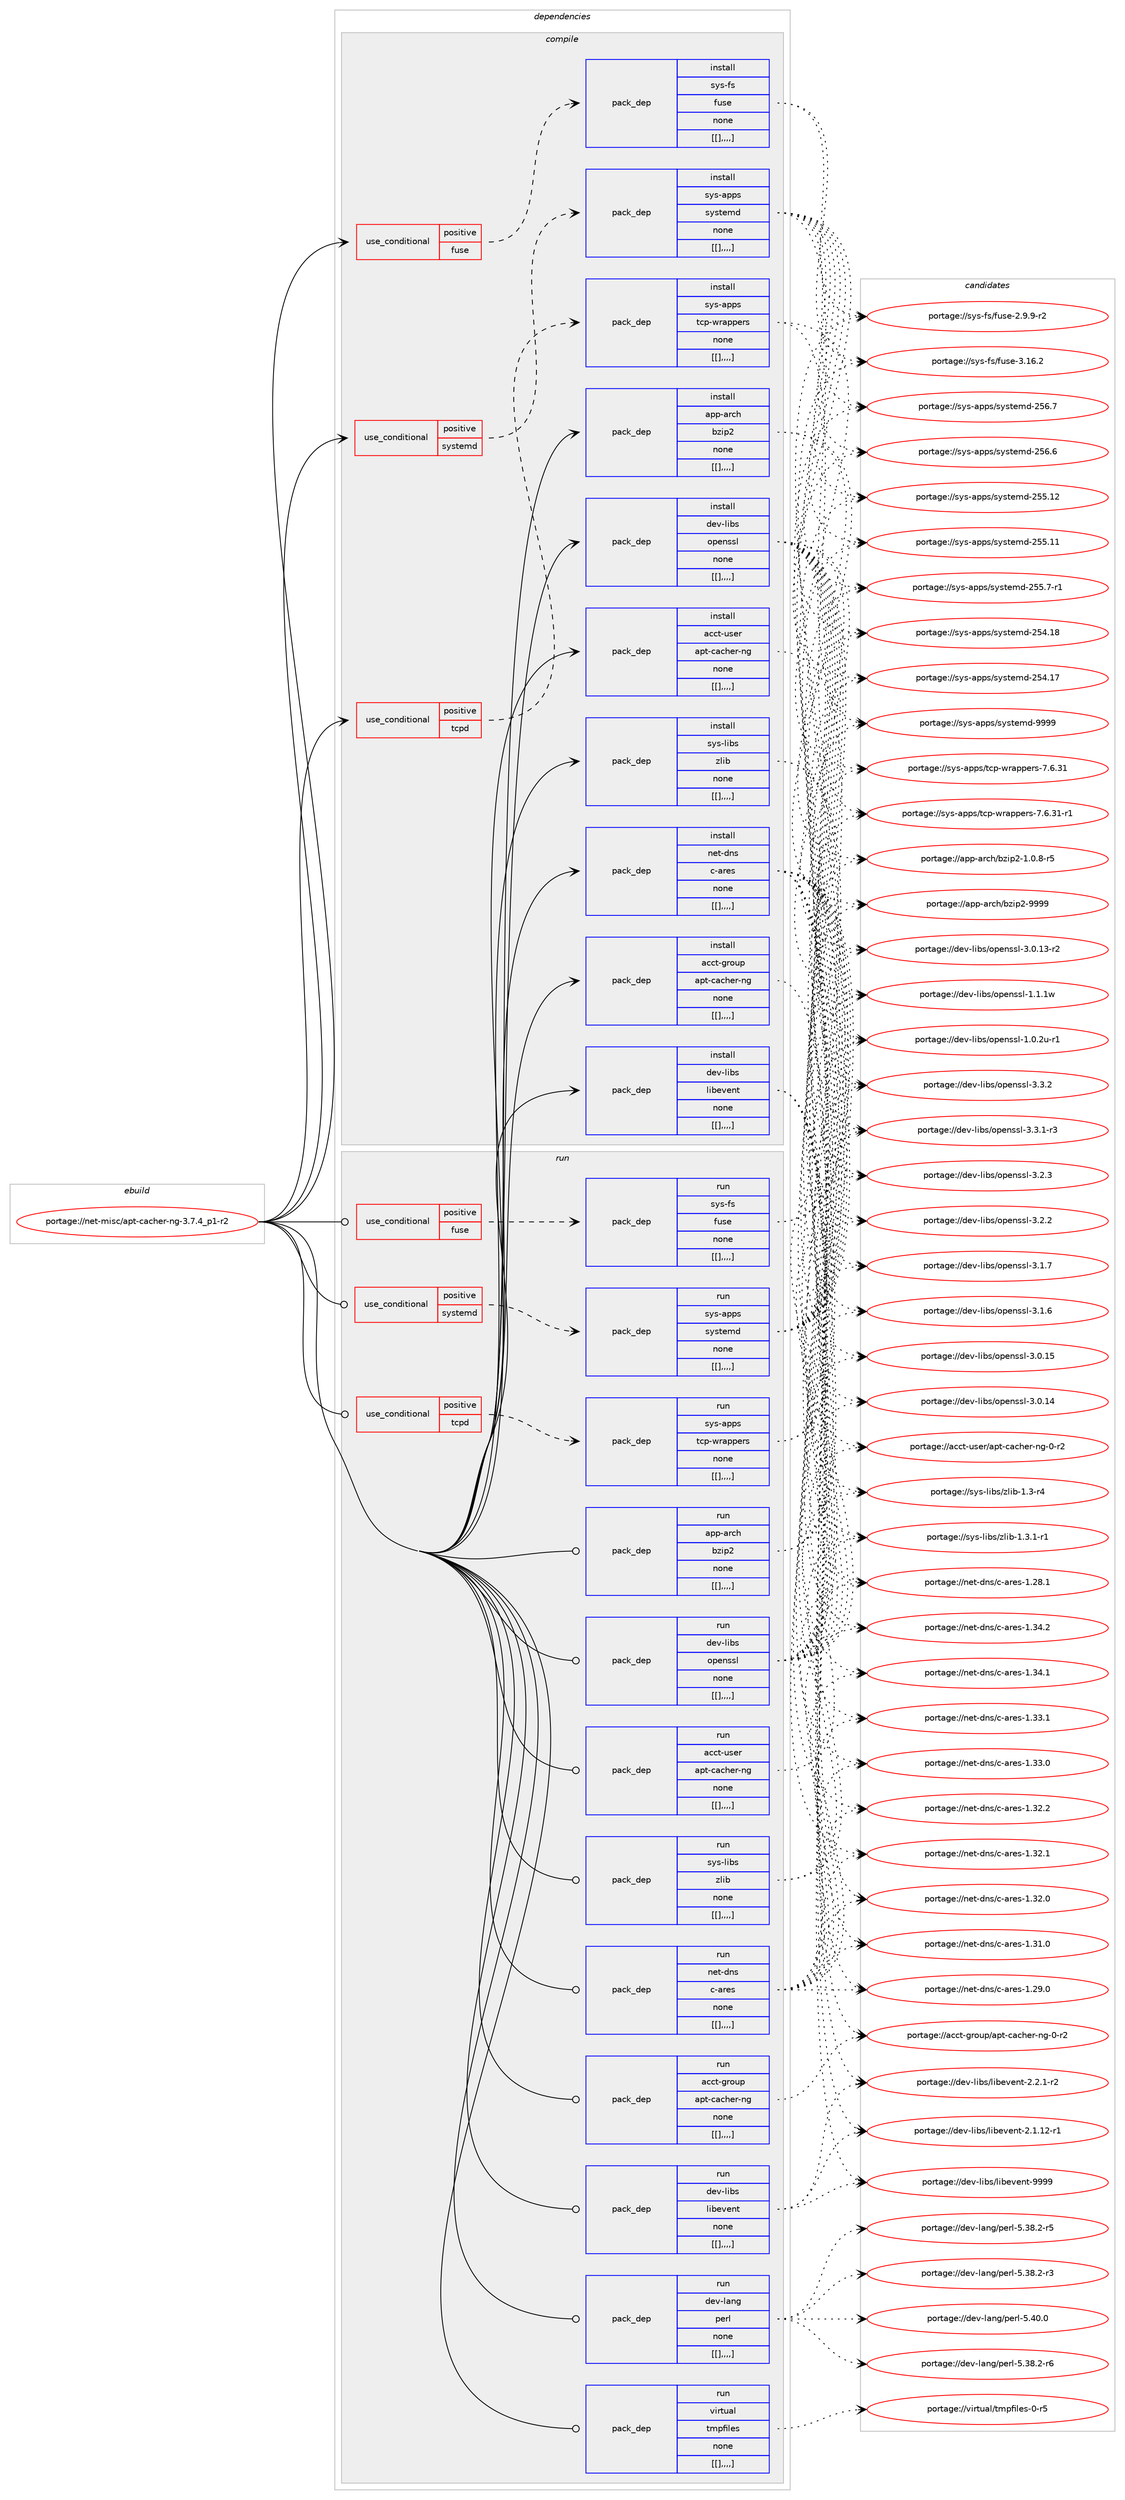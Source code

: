 digraph prolog {

# *************
# Graph options
# *************

newrank=true;
concentrate=true;
compound=true;
graph [rankdir=LR,fontname=Helvetica,fontsize=10,ranksep=1.5];#, ranksep=2.5, nodesep=0.2];
edge  [arrowhead=vee];
node  [fontname=Helvetica,fontsize=10];

# **********
# The ebuild
# **********

subgraph cluster_leftcol {
color=gray;
label=<<i>ebuild</i>>;
id [label="portage://net-misc/apt-cacher-ng-3.7.4_p1-r2", color=red, width=4, href="../net-misc/apt-cacher-ng-3.7.4_p1-r2.svg"];
}

# ****************
# The dependencies
# ****************

subgraph cluster_midcol {
color=gray;
label=<<i>dependencies</i>>;
subgraph cluster_compile {
fillcolor="#eeeeee";
style=filled;
label=<<i>compile</i>>;
subgraph cond101941 {
dependency388136 [label=<<TABLE BORDER="0" CELLBORDER="1" CELLSPACING="0" CELLPADDING="4"><TR><TD ROWSPAN="3" CELLPADDING="10">use_conditional</TD></TR><TR><TD>positive</TD></TR><TR><TD>fuse</TD></TR></TABLE>>, shape=none, color=red];
subgraph pack283263 {
dependency388178 [label=<<TABLE BORDER="0" CELLBORDER="1" CELLSPACING="0" CELLPADDING="4" WIDTH="220"><TR><TD ROWSPAN="6" CELLPADDING="30">pack_dep</TD></TR><TR><TD WIDTH="110">install</TD></TR><TR><TD>sys-fs</TD></TR><TR><TD>fuse</TD></TR><TR><TD>none</TD></TR><TR><TD>[[],,,,]</TD></TR></TABLE>>, shape=none, color=blue];
}
dependency388136:e -> dependency388178:w [weight=20,style="dashed",arrowhead="vee"];
}
id:e -> dependency388136:w [weight=20,style="solid",arrowhead="vee"];
subgraph cond101954 {
dependency388181 [label=<<TABLE BORDER="0" CELLBORDER="1" CELLSPACING="0" CELLPADDING="4"><TR><TD ROWSPAN="3" CELLPADDING="10">use_conditional</TD></TR><TR><TD>positive</TD></TR><TR><TD>systemd</TD></TR></TABLE>>, shape=none, color=red];
subgraph pack283295 {
dependency388205 [label=<<TABLE BORDER="0" CELLBORDER="1" CELLSPACING="0" CELLPADDING="4" WIDTH="220"><TR><TD ROWSPAN="6" CELLPADDING="30">pack_dep</TD></TR><TR><TD WIDTH="110">install</TD></TR><TR><TD>sys-apps</TD></TR><TR><TD>systemd</TD></TR><TR><TD>none</TD></TR><TR><TD>[[],,,,]</TD></TR></TABLE>>, shape=none, color=blue];
}
dependency388181:e -> dependency388205:w [weight=20,style="dashed",arrowhead="vee"];
}
id:e -> dependency388181:w [weight=20,style="solid",arrowhead="vee"];
subgraph cond101963 {
dependency388210 [label=<<TABLE BORDER="0" CELLBORDER="1" CELLSPACING="0" CELLPADDING="4"><TR><TD ROWSPAN="3" CELLPADDING="10">use_conditional</TD></TR><TR><TD>positive</TD></TR><TR><TD>tcpd</TD></TR></TABLE>>, shape=none, color=red];
subgraph pack283309 {
dependency388242 [label=<<TABLE BORDER="0" CELLBORDER="1" CELLSPACING="0" CELLPADDING="4" WIDTH="220"><TR><TD ROWSPAN="6" CELLPADDING="30">pack_dep</TD></TR><TR><TD WIDTH="110">install</TD></TR><TR><TD>sys-apps</TD></TR><TR><TD>tcp-wrappers</TD></TR><TR><TD>none</TD></TR><TR><TD>[[],,,,]</TD></TR></TABLE>>, shape=none, color=blue];
}
dependency388210:e -> dependency388242:w [weight=20,style="dashed",arrowhead="vee"];
}
id:e -> dependency388210:w [weight=20,style="solid",arrowhead="vee"];
subgraph pack283322 {
dependency388264 [label=<<TABLE BORDER="0" CELLBORDER="1" CELLSPACING="0" CELLPADDING="4" WIDTH="220"><TR><TD ROWSPAN="6" CELLPADDING="30">pack_dep</TD></TR><TR><TD WIDTH="110">install</TD></TR><TR><TD>acct-group</TD></TR><TR><TD>apt-cacher-ng</TD></TR><TR><TD>none</TD></TR><TR><TD>[[],,,,]</TD></TR></TABLE>>, shape=none, color=blue];
}
id:e -> dependency388264:w [weight=20,style="solid",arrowhead="vee"];
subgraph pack283374 {
dependency388391 [label=<<TABLE BORDER="0" CELLBORDER="1" CELLSPACING="0" CELLPADDING="4" WIDTH="220"><TR><TD ROWSPAN="6" CELLPADDING="30">pack_dep</TD></TR><TR><TD WIDTH="110">install</TD></TR><TR><TD>acct-user</TD></TR><TR><TD>apt-cacher-ng</TD></TR><TR><TD>none</TD></TR><TR><TD>[[],,,,]</TD></TR></TABLE>>, shape=none, color=blue];
}
id:e -> dependency388391:w [weight=20,style="solid",arrowhead="vee"];
subgraph pack283443 {
dependency388449 [label=<<TABLE BORDER="0" CELLBORDER="1" CELLSPACING="0" CELLPADDING="4" WIDTH="220"><TR><TD ROWSPAN="6" CELLPADDING="30">pack_dep</TD></TR><TR><TD WIDTH="110">install</TD></TR><TR><TD>app-arch</TD></TR><TR><TD>bzip2</TD></TR><TR><TD>none</TD></TR><TR><TD>[[],,,,]</TD></TR></TABLE>>, shape=none, color=blue];
}
id:e -> dependency388449:w [weight=20,style="solid",arrowhead="vee"];
subgraph pack283476 {
dependency388488 [label=<<TABLE BORDER="0" CELLBORDER="1" CELLSPACING="0" CELLPADDING="4" WIDTH="220"><TR><TD ROWSPAN="6" CELLPADDING="30">pack_dep</TD></TR><TR><TD WIDTH="110">install</TD></TR><TR><TD>dev-libs</TD></TR><TR><TD>libevent</TD></TR><TR><TD>none</TD></TR><TR><TD>[[],,,,]</TD></TR></TABLE>>, shape=none, color=blue];
}
id:e -> dependency388488:w [weight=20,style="solid",arrowhead="vee"];
subgraph pack283516 {
dependency388560 [label=<<TABLE BORDER="0" CELLBORDER="1" CELLSPACING="0" CELLPADDING="4" WIDTH="220"><TR><TD ROWSPAN="6" CELLPADDING="30">pack_dep</TD></TR><TR><TD WIDTH="110">install</TD></TR><TR><TD>dev-libs</TD></TR><TR><TD>openssl</TD></TR><TR><TD>none</TD></TR><TR><TD>[[],,,,]</TD></TR></TABLE>>, shape=none, color=blue];
}
id:e -> dependency388560:w [weight=20,style="solid",arrowhead="vee"];
subgraph pack283554 {
dependency388600 [label=<<TABLE BORDER="0" CELLBORDER="1" CELLSPACING="0" CELLPADDING="4" WIDTH="220"><TR><TD ROWSPAN="6" CELLPADDING="30">pack_dep</TD></TR><TR><TD WIDTH="110">install</TD></TR><TR><TD>net-dns</TD></TR><TR><TD>c-ares</TD></TR><TR><TD>none</TD></TR><TR><TD>[[],,,,]</TD></TR></TABLE>>, shape=none, color=blue];
}
id:e -> dependency388600:w [weight=20,style="solid",arrowhead="vee"];
subgraph pack283587 {
dependency388637 [label=<<TABLE BORDER="0" CELLBORDER="1" CELLSPACING="0" CELLPADDING="4" WIDTH="220"><TR><TD ROWSPAN="6" CELLPADDING="30">pack_dep</TD></TR><TR><TD WIDTH="110">install</TD></TR><TR><TD>sys-libs</TD></TR><TR><TD>zlib</TD></TR><TR><TD>none</TD></TR><TR><TD>[[],,,,]</TD></TR></TABLE>>, shape=none, color=blue];
}
id:e -> dependency388637:w [weight=20,style="solid",arrowhead="vee"];
}
subgraph cluster_compileandrun {
fillcolor="#eeeeee";
style=filled;
label=<<i>compile and run</i>>;
}
subgraph cluster_run {
fillcolor="#eeeeee";
style=filled;
label=<<i>run</i>>;
subgraph cond102095 {
dependency388644 [label=<<TABLE BORDER="0" CELLBORDER="1" CELLSPACING="0" CELLPADDING="4"><TR><TD ROWSPAN="3" CELLPADDING="10">use_conditional</TD></TR><TR><TD>positive</TD></TR><TR><TD>fuse</TD></TR></TABLE>>, shape=none, color=red];
subgraph pack283616 {
dependency388719 [label=<<TABLE BORDER="0" CELLBORDER="1" CELLSPACING="0" CELLPADDING="4" WIDTH="220"><TR><TD ROWSPAN="6" CELLPADDING="30">pack_dep</TD></TR><TR><TD WIDTH="110">run</TD></TR><TR><TD>sys-fs</TD></TR><TR><TD>fuse</TD></TR><TR><TD>none</TD></TR><TR><TD>[[],,,,]</TD></TR></TABLE>>, shape=none, color=blue];
}
dependency388644:e -> dependency388719:w [weight=20,style="dashed",arrowhead="vee"];
}
id:e -> dependency388644:w [weight=20,style="solid",arrowhead="odot"];
subgraph cond102121 {
dependency388763 [label=<<TABLE BORDER="0" CELLBORDER="1" CELLSPACING="0" CELLPADDING="4"><TR><TD ROWSPAN="3" CELLPADDING="10">use_conditional</TD></TR><TR><TD>positive</TD></TR><TR><TD>systemd</TD></TR></TABLE>>, shape=none, color=red];
subgraph pack283703 {
dependency388804 [label=<<TABLE BORDER="0" CELLBORDER="1" CELLSPACING="0" CELLPADDING="4" WIDTH="220"><TR><TD ROWSPAN="6" CELLPADDING="30">pack_dep</TD></TR><TR><TD WIDTH="110">run</TD></TR><TR><TD>sys-apps</TD></TR><TR><TD>systemd</TD></TR><TR><TD>none</TD></TR><TR><TD>[[],,,,]</TD></TR></TABLE>>, shape=none, color=blue];
}
dependency388763:e -> dependency388804:w [weight=20,style="dashed",arrowhead="vee"];
}
id:e -> dependency388763:w [weight=20,style="solid",arrowhead="odot"];
subgraph cond102157 {
dependency388827 [label=<<TABLE BORDER="0" CELLBORDER="1" CELLSPACING="0" CELLPADDING="4"><TR><TD ROWSPAN="3" CELLPADDING="10">use_conditional</TD></TR><TR><TD>positive</TD></TR><TR><TD>tcpd</TD></TR></TABLE>>, shape=none, color=red];
subgraph pack283721 {
dependency388846 [label=<<TABLE BORDER="0" CELLBORDER="1" CELLSPACING="0" CELLPADDING="4" WIDTH="220"><TR><TD ROWSPAN="6" CELLPADDING="30">pack_dep</TD></TR><TR><TD WIDTH="110">run</TD></TR><TR><TD>sys-apps</TD></TR><TR><TD>tcp-wrappers</TD></TR><TR><TD>none</TD></TR><TR><TD>[[],,,,]</TD></TR></TABLE>>, shape=none, color=blue];
}
dependency388827:e -> dependency388846:w [weight=20,style="dashed",arrowhead="vee"];
}
id:e -> dependency388827:w [weight=20,style="solid",arrowhead="odot"];
subgraph pack283751 {
dependency388877 [label=<<TABLE BORDER="0" CELLBORDER="1" CELLSPACING="0" CELLPADDING="4" WIDTH="220"><TR><TD ROWSPAN="6" CELLPADDING="30">pack_dep</TD></TR><TR><TD WIDTH="110">run</TD></TR><TR><TD>acct-group</TD></TR><TR><TD>apt-cacher-ng</TD></TR><TR><TD>none</TD></TR><TR><TD>[[],,,,]</TD></TR></TABLE>>, shape=none, color=blue];
}
id:e -> dependency388877:w [weight=20,style="solid",arrowhead="odot"];
subgraph pack283755 {
dependency388881 [label=<<TABLE BORDER="0" CELLBORDER="1" CELLSPACING="0" CELLPADDING="4" WIDTH="220"><TR><TD ROWSPAN="6" CELLPADDING="30">pack_dep</TD></TR><TR><TD WIDTH="110">run</TD></TR><TR><TD>acct-user</TD></TR><TR><TD>apt-cacher-ng</TD></TR><TR><TD>none</TD></TR><TR><TD>[[],,,,]</TD></TR></TABLE>>, shape=none, color=blue];
}
id:e -> dependency388881:w [weight=20,style="solid",arrowhead="odot"];
subgraph pack283760 {
dependency388922 [label=<<TABLE BORDER="0" CELLBORDER="1" CELLSPACING="0" CELLPADDING="4" WIDTH="220"><TR><TD ROWSPAN="6" CELLPADDING="30">pack_dep</TD></TR><TR><TD WIDTH="110">run</TD></TR><TR><TD>app-arch</TD></TR><TR><TD>bzip2</TD></TR><TR><TD>none</TD></TR><TR><TD>[[],,,,]</TD></TR></TABLE>>, shape=none, color=blue];
}
id:e -> dependency388922:w [weight=20,style="solid",arrowhead="odot"];
subgraph pack283790 {
dependency388928 [label=<<TABLE BORDER="0" CELLBORDER="1" CELLSPACING="0" CELLPADDING="4" WIDTH="220"><TR><TD ROWSPAN="6" CELLPADDING="30">pack_dep</TD></TR><TR><TD WIDTH="110">run</TD></TR><TR><TD>dev-lang</TD></TR><TR><TD>perl</TD></TR><TR><TD>none</TD></TR><TR><TD>[[],,,,]</TD></TR></TABLE>>, shape=none, color=blue];
}
id:e -> dependency388928:w [weight=20,style="solid",arrowhead="odot"];
subgraph pack283855 {
dependency389028 [label=<<TABLE BORDER="0" CELLBORDER="1" CELLSPACING="0" CELLPADDING="4" WIDTH="220"><TR><TD ROWSPAN="6" CELLPADDING="30">pack_dep</TD></TR><TR><TD WIDTH="110">run</TD></TR><TR><TD>dev-libs</TD></TR><TR><TD>libevent</TD></TR><TR><TD>none</TD></TR><TR><TD>[[],,,,]</TD></TR></TABLE>>, shape=none, color=blue];
}
id:e -> dependency389028:w [weight=20,style="solid",arrowhead="odot"];
subgraph pack283859 {
dependency389115 [label=<<TABLE BORDER="0" CELLBORDER="1" CELLSPACING="0" CELLPADDING="4" WIDTH="220"><TR><TD ROWSPAN="6" CELLPADDING="30">pack_dep</TD></TR><TR><TD WIDTH="110">run</TD></TR><TR><TD>dev-libs</TD></TR><TR><TD>openssl</TD></TR><TR><TD>none</TD></TR><TR><TD>[[],,,,]</TD></TR></TABLE>>, shape=none, color=blue];
}
id:e -> dependency389115:w [weight=20,style="solid",arrowhead="odot"];
subgraph pack283929 {
dependency389136 [label=<<TABLE BORDER="0" CELLBORDER="1" CELLSPACING="0" CELLPADDING="4" WIDTH="220"><TR><TD ROWSPAN="6" CELLPADDING="30">pack_dep</TD></TR><TR><TD WIDTH="110">run</TD></TR><TR><TD>net-dns</TD></TR><TR><TD>c-ares</TD></TR><TR><TD>none</TD></TR><TR><TD>[[],,,,]</TD></TR></TABLE>>, shape=none, color=blue];
}
id:e -> dependency389136:w [weight=20,style="solid",arrowhead="odot"];
subgraph pack283932 {
dependency389169 [label=<<TABLE BORDER="0" CELLBORDER="1" CELLSPACING="0" CELLPADDING="4" WIDTH="220"><TR><TD ROWSPAN="6" CELLPADDING="30">pack_dep</TD></TR><TR><TD WIDTH="110">run</TD></TR><TR><TD>sys-libs</TD></TR><TR><TD>zlib</TD></TR><TR><TD>none</TD></TR><TR><TD>[[],,,,]</TD></TR></TABLE>>, shape=none, color=blue];
}
id:e -> dependency389169:w [weight=20,style="solid",arrowhead="odot"];
subgraph pack283997 {
dependency389248 [label=<<TABLE BORDER="0" CELLBORDER="1" CELLSPACING="0" CELLPADDING="4" WIDTH="220"><TR><TD ROWSPAN="6" CELLPADDING="30">pack_dep</TD></TR><TR><TD WIDTH="110">run</TD></TR><TR><TD>virtual</TD></TR><TR><TD>tmpfiles</TD></TR><TR><TD>none</TD></TR><TR><TD>[[],,,,]</TD></TR></TABLE>>, shape=none, color=blue];
}
id:e -> dependency389248:w [weight=20,style="solid",arrowhead="odot"];
}
}

# **************
# The candidates
# **************

subgraph cluster_choices {
rank=same;
color=gray;
label=<<i>candidates</i>>;

subgraph choice282915 {
color=black;
nodesep=1;
choice115121115451021154710211711510145514649544650 [label="portage://sys-fs/fuse-3.16.2", color=red, width=4,href="../sys-fs/fuse-3.16.2.svg"];
choice11512111545102115471021171151014550465746574511450 [label="portage://sys-fs/fuse-2.9.9-r2", color=red, width=4,href="../sys-fs/fuse-2.9.9-r2.svg"];
dependency388178:e -> choice115121115451021154710211711510145514649544650:w [style=dotted,weight="100"];
dependency388178:e -> choice11512111545102115471021171151014550465746574511450:w [style=dotted,weight="100"];
}
subgraph choice282925 {
color=black;
nodesep=1;
choice1151211154597112112115471151211151161011091004557575757 [label="portage://sys-apps/systemd-9999", color=red, width=4,href="../sys-apps/systemd-9999.svg"];
choice115121115459711211211547115121115116101109100455053544655 [label="portage://sys-apps/systemd-256.7", color=red, width=4,href="../sys-apps/systemd-256.7.svg"];
choice115121115459711211211547115121115116101109100455053544654 [label="portage://sys-apps/systemd-256.6", color=red, width=4,href="../sys-apps/systemd-256.6.svg"];
choice11512111545971121121154711512111511610110910045505353464950 [label="portage://sys-apps/systemd-255.12", color=red, width=4,href="../sys-apps/systemd-255.12.svg"];
choice11512111545971121121154711512111511610110910045505353464949 [label="portage://sys-apps/systemd-255.11", color=red, width=4,href="../sys-apps/systemd-255.11.svg"];
choice1151211154597112112115471151211151161011091004550535346554511449 [label="portage://sys-apps/systemd-255.7-r1", color=red, width=4,href="../sys-apps/systemd-255.7-r1.svg"];
choice11512111545971121121154711512111511610110910045505352464956 [label="portage://sys-apps/systemd-254.18", color=red, width=4,href="../sys-apps/systemd-254.18.svg"];
choice11512111545971121121154711512111511610110910045505352464955 [label="portage://sys-apps/systemd-254.17", color=red, width=4,href="../sys-apps/systemd-254.17.svg"];
dependency388205:e -> choice1151211154597112112115471151211151161011091004557575757:w [style=dotted,weight="100"];
dependency388205:e -> choice115121115459711211211547115121115116101109100455053544655:w [style=dotted,weight="100"];
dependency388205:e -> choice115121115459711211211547115121115116101109100455053544654:w [style=dotted,weight="100"];
dependency388205:e -> choice11512111545971121121154711512111511610110910045505353464950:w [style=dotted,weight="100"];
dependency388205:e -> choice11512111545971121121154711512111511610110910045505353464949:w [style=dotted,weight="100"];
dependency388205:e -> choice1151211154597112112115471151211151161011091004550535346554511449:w [style=dotted,weight="100"];
dependency388205:e -> choice11512111545971121121154711512111511610110910045505352464956:w [style=dotted,weight="100"];
dependency388205:e -> choice11512111545971121121154711512111511610110910045505352464955:w [style=dotted,weight="100"];
}
subgraph choice282953 {
color=black;
nodesep=1;
choice115121115459711211211547116991124511911497112112101114115455546544651494511449 [label="portage://sys-apps/tcp-wrappers-7.6.31-r1", color=red, width=4,href="../sys-apps/tcp-wrappers-7.6.31-r1.svg"];
choice11512111545971121121154711699112451191149711211210111411545554654465149 [label="portage://sys-apps/tcp-wrappers-7.6.31", color=red, width=4,href="../sys-apps/tcp-wrappers-7.6.31.svg"];
dependency388242:e -> choice115121115459711211211547116991124511911497112112101114115455546544651494511449:w [style=dotted,weight="100"];
dependency388242:e -> choice11512111545971121121154711699112451191149711211210111411545554654465149:w [style=dotted,weight="100"];
}
subgraph choice282957 {
color=black;
nodesep=1;
choice979999116451031141111171124797112116459997991041011144511010345484511450 [label="portage://acct-group/apt-cacher-ng-0-r2", color=red, width=4,href="../acct-group/apt-cacher-ng-0-r2.svg"];
dependency388264:e -> choice979999116451031141111171124797112116459997991041011144511010345484511450:w [style=dotted,weight="100"];
}
subgraph choice282971 {
color=black;
nodesep=1;
choice979999116451171151011144797112116459997991041011144511010345484511450 [label="portage://acct-user/apt-cacher-ng-0-r2", color=red, width=4,href="../acct-user/apt-cacher-ng-0-r2.svg"];
dependency388391:e -> choice979999116451171151011144797112116459997991041011144511010345484511450:w [style=dotted,weight="100"];
}
subgraph choice282973 {
color=black;
nodesep=1;
choice971121124597114991044798122105112504557575757 [label="portage://app-arch/bzip2-9999", color=red, width=4,href="../app-arch/bzip2-9999.svg"];
choice971121124597114991044798122105112504549464846564511453 [label="portage://app-arch/bzip2-1.0.8-r5", color=red, width=4,href="../app-arch/bzip2-1.0.8-r5.svg"];
dependency388449:e -> choice971121124597114991044798122105112504557575757:w [style=dotted,weight="100"];
dependency388449:e -> choice971121124597114991044798122105112504549464846564511453:w [style=dotted,weight="100"];
}
subgraph choice282974 {
color=black;
nodesep=1;
choice100101118451081059811547108105981011181011101164557575757 [label="portage://dev-libs/libevent-9999", color=red, width=4,href="../dev-libs/libevent-9999.svg"];
choice100101118451081059811547108105981011181011101164550465046494511450 [label="portage://dev-libs/libevent-2.2.1-r2", color=red, width=4,href="../dev-libs/libevent-2.2.1-r2.svg"];
choice10010111845108105981154710810598101118101110116455046494649504511449 [label="portage://dev-libs/libevent-2.1.12-r1", color=red, width=4,href="../dev-libs/libevent-2.1.12-r1.svg"];
dependency388488:e -> choice100101118451081059811547108105981011181011101164557575757:w [style=dotted,weight="100"];
dependency388488:e -> choice100101118451081059811547108105981011181011101164550465046494511450:w [style=dotted,weight="100"];
dependency388488:e -> choice10010111845108105981154710810598101118101110116455046494649504511449:w [style=dotted,weight="100"];
}
subgraph choice282975 {
color=black;
nodesep=1;
choice100101118451081059811547111112101110115115108455146514650 [label="portage://dev-libs/openssl-3.3.2", color=red, width=4,href="../dev-libs/openssl-3.3.2.svg"];
choice1001011184510810598115471111121011101151151084551465146494511451 [label="portage://dev-libs/openssl-3.3.1-r3", color=red, width=4,href="../dev-libs/openssl-3.3.1-r3.svg"];
choice100101118451081059811547111112101110115115108455146504651 [label="portage://dev-libs/openssl-3.2.3", color=red, width=4,href="../dev-libs/openssl-3.2.3.svg"];
choice100101118451081059811547111112101110115115108455146504650 [label="portage://dev-libs/openssl-3.2.2", color=red, width=4,href="../dev-libs/openssl-3.2.2.svg"];
choice100101118451081059811547111112101110115115108455146494655 [label="portage://dev-libs/openssl-3.1.7", color=red, width=4,href="../dev-libs/openssl-3.1.7.svg"];
choice100101118451081059811547111112101110115115108455146494654 [label="portage://dev-libs/openssl-3.1.6", color=red, width=4,href="../dev-libs/openssl-3.1.6.svg"];
choice10010111845108105981154711111210111011511510845514648464953 [label="portage://dev-libs/openssl-3.0.15", color=red, width=4,href="../dev-libs/openssl-3.0.15.svg"];
choice10010111845108105981154711111210111011511510845514648464952 [label="portage://dev-libs/openssl-3.0.14", color=red, width=4,href="../dev-libs/openssl-3.0.14.svg"];
choice100101118451081059811547111112101110115115108455146484649514511450 [label="portage://dev-libs/openssl-3.0.13-r2", color=red, width=4,href="../dev-libs/openssl-3.0.13-r2.svg"];
choice100101118451081059811547111112101110115115108454946494649119 [label="portage://dev-libs/openssl-1.1.1w", color=red, width=4,href="../dev-libs/openssl-1.1.1w.svg"];
choice1001011184510810598115471111121011101151151084549464846501174511449 [label="portage://dev-libs/openssl-1.0.2u-r1", color=red, width=4,href="../dev-libs/openssl-1.0.2u-r1.svg"];
dependency388560:e -> choice100101118451081059811547111112101110115115108455146514650:w [style=dotted,weight="100"];
dependency388560:e -> choice1001011184510810598115471111121011101151151084551465146494511451:w [style=dotted,weight="100"];
dependency388560:e -> choice100101118451081059811547111112101110115115108455146504651:w [style=dotted,weight="100"];
dependency388560:e -> choice100101118451081059811547111112101110115115108455146504650:w [style=dotted,weight="100"];
dependency388560:e -> choice100101118451081059811547111112101110115115108455146494655:w [style=dotted,weight="100"];
dependency388560:e -> choice100101118451081059811547111112101110115115108455146494654:w [style=dotted,weight="100"];
dependency388560:e -> choice10010111845108105981154711111210111011511510845514648464953:w [style=dotted,weight="100"];
dependency388560:e -> choice10010111845108105981154711111210111011511510845514648464952:w [style=dotted,weight="100"];
dependency388560:e -> choice100101118451081059811547111112101110115115108455146484649514511450:w [style=dotted,weight="100"];
dependency388560:e -> choice100101118451081059811547111112101110115115108454946494649119:w [style=dotted,weight="100"];
dependency388560:e -> choice1001011184510810598115471111121011101151151084549464846501174511449:w [style=dotted,weight="100"];
}
subgraph choice282982 {
color=black;
nodesep=1;
choice110101116451001101154799459711410111545494651524650 [label="portage://net-dns/c-ares-1.34.2", color=red, width=4,href="../net-dns/c-ares-1.34.2.svg"];
choice110101116451001101154799459711410111545494651524649 [label="portage://net-dns/c-ares-1.34.1", color=red, width=4,href="../net-dns/c-ares-1.34.1.svg"];
choice110101116451001101154799459711410111545494651514649 [label="portage://net-dns/c-ares-1.33.1", color=red, width=4,href="../net-dns/c-ares-1.33.1.svg"];
choice110101116451001101154799459711410111545494651514648 [label="portage://net-dns/c-ares-1.33.0", color=red, width=4,href="../net-dns/c-ares-1.33.0.svg"];
choice110101116451001101154799459711410111545494651504650 [label="portage://net-dns/c-ares-1.32.2", color=red, width=4,href="../net-dns/c-ares-1.32.2.svg"];
choice110101116451001101154799459711410111545494651504649 [label="portage://net-dns/c-ares-1.32.1", color=red, width=4,href="../net-dns/c-ares-1.32.1.svg"];
choice110101116451001101154799459711410111545494651504648 [label="portage://net-dns/c-ares-1.32.0", color=red, width=4,href="../net-dns/c-ares-1.32.0.svg"];
choice110101116451001101154799459711410111545494651494648 [label="portage://net-dns/c-ares-1.31.0", color=red, width=4,href="../net-dns/c-ares-1.31.0.svg"];
choice110101116451001101154799459711410111545494650574648 [label="portage://net-dns/c-ares-1.29.0", color=red, width=4,href="../net-dns/c-ares-1.29.0.svg"];
choice110101116451001101154799459711410111545494650564649 [label="portage://net-dns/c-ares-1.28.1", color=red, width=4,href="../net-dns/c-ares-1.28.1.svg"];
dependency388600:e -> choice110101116451001101154799459711410111545494651524650:w [style=dotted,weight="100"];
dependency388600:e -> choice110101116451001101154799459711410111545494651524649:w [style=dotted,weight="100"];
dependency388600:e -> choice110101116451001101154799459711410111545494651514649:w [style=dotted,weight="100"];
dependency388600:e -> choice110101116451001101154799459711410111545494651514648:w [style=dotted,weight="100"];
dependency388600:e -> choice110101116451001101154799459711410111545494651504650:w [style=dotted,weight="100"];
dependency388600:e -> choice110101116451001101154799459711410111545494651504649:w [style=dotted,weight="100"];
dependency388600:e -> choice110101116451001101154799459711410111545494651504648:w [style=dotted,weight="100"];
dependency388600:e -> choice110101116451001101154799459711410111545494651494648:w [style=dotted,weight="100"];
dependency388600:e -> choice110101116451001101154799459711410111545494650574648:w [style=dotted,weight="100"];
dependency388600:e -> choice110101116451001101154799459711410111545494650564649:w [style=dotted,weight="100"];
}
subgraph choice282991 {
color=black;
nodesep=1;
choice115121115451081059811547122108105984549465146494511449 [label="portage://sys-libs/zlib-1.3.1-r1", color=red, width=4,href="../sys-libs/zlib-1.3.1-r1.svg"];
choice11512111545108105981154712210810598454946514511452 [label="portage://sys-libs/zlib-1.3-r4", color=red, width=4,href="../sys-libs/zlib-1.3-r4.svg"];
dependency388637:e -> choice115121115451081059811547122108105984549465146494511449:w [style=dotted,weight="100"];
dependency388637:e -> choice11512111545108105981154712210810598454946514511452:w [style=dotted,weight="100"];
}
subgraph choice282998 {
color=black;
nodesep=1;
choice115121115451021154710211711510145514649544650 [label="portage://sys-fs/fuse-3.16.2", color=red, width=4,href="../sys-fs/fuse-3.16.2.svg"];
choice11512111545102115471021171151014550465746574511450 [label="portage://sys-fs/fuse-2.9.9-r2", color=red, width=4,href="../sys-fs/fuse-2.9.9-r2.svg"];
dependency388719:e -> choice115121115451021154710211711510145514649544650:w [style=dotted,weight="100"];
dependency388719:e -> choice11512111545102115471021171151014550465746574511450:w [style=dotted,weight="100"];
}
subgraph choice283009 {
color=black;
nodesep=1;
choice1151211154597112112115471151211151161011091004557575757 [label="portage://sys-apps/systemd-9999", color=red, width=4,href="../sys-apps/systemd-9999.svg"];
choice115121115459711211211547115121115116101109100455053544655 [label="portage://sys-apps/systemd-256.7", color=red, width=4,href="../sys-apps/systemd-256.7.svg"];
choice115121115459711211211547115121115116101109100455053544654 [label="portage://sys-apps/systemd-256.6", color=red, width=4,href="../sys-apps/systemd-256.6.svg"];
choice11512111545971121121154711512111511610110910045505353464950 [label="portage://sys-apps/systemd-255.12", color=red, width=4,href="../sys-apps/systemd-255.12.svg"];
choice11512111545971121121154711512111511610110910045505353464949 [label="portage://sys-apps/systemd-255.11", color=red, width=4,href="../sys-apps/systemd-255.11.svg"];
choice1151211154597112112115471151211151161011091004550535346554511449 [label="portage://sys-apps/systemd-255.7-r1", color=red, width=4,href="../sys-apps/systemd-255.7-r1.svg"];
choice11512111545971121121154711512111511610110910045505352464956 [label="portage://sys-apps/systemd-254.18", color=red, width=4,href="../sys-apps/systemd-254.18.svg"];
choice11512111545971121121154711512111511610110910045505352464955 [label="portage://sys-apps/systemd-254.17", color=red, width=4,href="../sys-apps/systemd-254.17.svg"];
dependency388804:e -> choice1151211154597112112115471151211151161011091004557575757:w [style=dotted,weight="100"];
dependency388804:e -> choice115121115459711211211547115121115116101109100455053544655:w [style=dotted,weight="100"];
dependency388804:e -> choice115121115459711211211547115121115116101109100455053544654:w [style=dotted,weight="100"];
dependency388804:e -> choice11512111545971121121154711512111511610110910045505353464950:w [style=dotted,weight="100"];
dependency388804:e -> choice11512111545971121121154711512111511610110910045505353464949:w [style=dotted,weight="100"];
dependency388804:e -> choice1151211154597112112115471151211151161011091004550535346554511449:w [style=dotted,weight="100"];
dependency388804:e -> choice11512111545971121121154711512111511610110910045505352464956:w [style=dotted,weight="100"];
dependency388804:e -> choice11512111545971121121154711512111511610110910045505352464955:w [style=dotted,weight="100"];
}
subgraph choice283018 {
color=black;
nodesep=1;
choice115121115459711211211547116991124511911497112112101114115455546544651494511449 [label="portage://sys-apps/tcp-wrappers-7.6.31-r1", color=red, width=4,href="../sys-apps/tcp-wrappers-7.6.31-r1.svg"];
choice11512111545971121121154711699112451191149711211210111411545554654465149 [label="portage://sys-apps/tcp-wrappers-7.6.31", color=red, width=4,href="../sys-apps/tcp-wrappers-7.6.31.svg"];
dependency388846:e -> choice115121115459711211211547116991124511911497112112101114115455546544651494511449:w [style=dotted,weight="100"];
dependency388846:e -> choice11512111545971121121154711699112451191149711211210111411545554654465149:w [style=dotted,weight="100"];
}
subgraph choice283023 {
color=black;
nodesep=1;
choice979999116451031141111171124797112116459997991041011144511010345484511450 [label="portage://acct-group/apt-cacher-ng-0-r2", color=red, width=4,href="../acct-group/apt-cacher-ng-0-r2.svg"];
dependency388877:e -> choice979999116451031141111171124797112116459997991041011144511010345484511450:w [style=dotted,weight="100"];
}
subgraph choice283035 {
color=black;
nodesep=1;
choice979999116451171151011144797112116459997991041011144511010345484511450 [label="portage://acct-user/apt-cacher-ng-0-r2", color=red, width=4,href="../acct-user/apt-cacher-ng-0-r2.svg"];
dependency388881:e -> choice979999116451171151011144797112116459997991041011144511010345484511450:w [style=dotted,weight="100"];
}
subgraph choice283043 {
color=black;
nodesep=1;
choice971121124597114991044798122105112504557575757 [label="portage://app-arch/bzip2-9999", color=red, width=4,href="../app-arch/bzip2-9999.svg"];
choice971121124597114991044798122105112504549464846564511453 [label="portage://app-arch/bzip2-1.0.8-r5", color=red, width=4,href="../app-arch/bzip2-1.0.8-r5.svg"];
dependency388922:e -> choice971121124597114991044798122105112504557575757:w [style=dotted,weight="100"];
dependency388922:e -> choice971121124597114991044798122105112504549464846564511453:w [style=dotted,weight="100"];
}
subgraph choice283045 {
color=black;
nodesep=1;
choice10010111845108971101034711210111410845534652484648 [label="portage://dev-lang/perl-5.40.0", color=red, width=4,href="../dev-lang/perl-5.40.0.svg"];
choice100101118451089711010347112101114108455346515646504511454 [label="portage://dev-lang/perl-5.38.2-r6", color=red, width=4,href="../dev-lang/perl-5.38.2-r6.svg"];
choice100101118451089711010347112101114108455346515646504511453 [label="portage://dev-lang/perl-5.38.2-r5", color=red, width=4,href="../dev-lang/perl-5.38.2-r5.svg"];
choice100101118451089711010347112101114108455346515646504511451 [label="portage://dev-lang/perl-5.38.2-r3", color=red, width=4,href="../dev-lang/perl-5.38.2-r3.svg"];
dependency388928:e -> choice10010111845108971101034711210111410845534652484648:w [style=dotted,weight="100"];
dependency388928:e -> choice100101118451089711010347112101114108455346515646504511454:w [style=dotted,weight="100"];
dependency388928:e -> choice100101118451089711010347112101114108455346515646504511453:w [style=dotted,weight="100"];
dependency388928:e -> choice100101118451089711010347112101114108455346515646504511451:w [style=dotted,weight="100"];
}
subgraph choice283057 {
color=black;
nodesep=1;
choice100101118451081059811547108105981011181011101164557575757 [label="portage://dev-libs/libevent-9999", color=red, width=4,href="../dev-libs/libevent-9999.svg"];
choice100101118451081059811547108105981011181011101164550465046494511450 [label="portage://dev-libs/libevent-2.2.1-r2", color=red, width=4,href="../dev-libs/libevent-2.2.1-r2.svg"];
choice10010111845108105981154710810598101118101110116455046494649504511449 [label="portage://dev-libs/libevent-2.1.12-r1", color=red, width=4,href="../dev-libs/libevent-2.1.12-r1.svg"];
dependency389028:e -> choice100101118451081059811547108105981011181011101164557575757:w [style=dotted,weight="100"];
dependency389028:e -> choice100101118451081059811547108105981011181011101164550465046494511450:w [style=dotted,weight="100"];
dependency389028:e -> choice10010111845108105981154710810598101118101110116455046494649504511449:w [style=dotted,weight="100"];
}
subgraph choice283064 {
color=black;
nodesep=1;
choice100101118451081059811547111112101110115115108455146514650 [label="portage://dev-libs/openssl-3.3.2", color=red, width=4,href="../dev-libs/openssl-3.3.2.svg"];
choice1001011184510810598115471111121011101151151084551465146494511451 [label="portage://dev-libs/openssl-3.3.1-r3", color=red, width=4,href="../dev-libs/openssl-3.3.1-r3.svg"];
choice100101118451081059811547111112101110115115108455146504651 [label="portage://dev-libs/openssl-3.2.3", color=red, width=4,href="../dev-libs/openssl-3.2.3.svg"];
choice100101118451081059811547111112101110115115108455146504650 [label="portage://dev-libs/openssl-3.2.2", color=red, width=4,href="../dev-libs/openssl-3.2.2.svg"];
choice100101118451081059811547111112101110115115108455146494655 [label="portage://dev-libs/openssl-3.1.7", color=red, width=4,href="../dev-libs/openssl-3.1.7.svg"];
choice100101118451081059811547111112101110115115108455146494654 [label="portage://dev-libs/openssl-3.1.6", color=red, width=4,href="../dev-libs/openssl-3.1.6.svg"];
choice10010111845108105981154711111210111011511510845514648464953 [label="portage://dev-libs/openssl-3.0.15", color=red, width=4,href="../dev-libs/openssl-3.0.15.svg"];
choice10010111845108105981154711111210111011511510845514648464952 [label="portage://dev-libs/openssl-3.0.14", color=red, width=4,href="../dev-libs/openssl-3.0.14.svg"];
choice100101118451081059811547111112101110115115108455146484649514511450 [label="portage://dev-libs/openssl-3.0.13-r2", color=red, width=4,href="../dev-libs/openssl-3.0.13-r2.svg"];
choice100101118451081059811547111112101110115115108454946494649119 [label="portage://dev-libs/openssl-1.1.1w", color=red, width=4,href="../dev-libs/openssl-1.1.1w.svg"];
choice1001011184510810598115471111121011101151151084549464846501174511449 [label="portage://dev-libs/openssl-1.0.2u-r1", color=red, width=4,href="../dev-libs/openssl-1.0.2u-r1.svg"];
dependency389115:e -> choice100101118451081059811547111112101110115115108455146514650:w [style=dotted,weight="100"];
dependency389115:e -> choice1001011184510810598115471111121011101151151084551465146494511451:w [style=dotted,weight="100"];
dependency389115:e -> choice100101118451081059811547111112101110115115108455146504651:w [style=dotted,weight="100"];
dependency389115:e -> choice100101118451081059811547111112101110115115108455146504650:w [style=dotted,weight="100"];
dependency389115:e -> choice100101118451081059811547111112101110115115108455146494655:w [style=dotted,weight="100"];
dependency389115:e -> choice100101118451081059811547111112101110115115108455146494654:w [style=dotted,weight="100"];
dependency389115:e -> choice10010111845108105981154711111210111011511510845514648464953:w [style=dotted,weight="100"];
dependency389115:e -> choice10010111845108105981154711111210111011511510845514648464952:w [style=dotted,weight="100"];
dependency389115:e -> choice100101118451081059811547111112101110115115108455146484649514511450:w [style=dotted,weight="100"];
dependency389115:e -> choice100101118451081059811547111112101110115115108454946494649119:w [style=dotted,weight="100"];
dependency389115:e -> choice1001011184510810598115471111121011101151151084549464846501174511449:w [style=dotted,weight="100"];
}
subgraph choice283109 {
color=black;
nodesep=1;
choice110101116451001101154799459711410111545494651524650 [label="portage://net-dns/c-ares-1.34.2", color=red, width=4,href="../net-dns/c-ares-1.34.2.svg"];
choice110101116451001101154799459711410111545494651524649 [label="portage://net-dns/c-ares-1.34.1", color=red, width=4,href="../net-dns/c-ares-1.34.1.svg"];
choice110101116451001101154799459711410111545494651514649 [label="portage://net-dns/c-ares-1.33.1", color=red, width=4,href="../net-dns/c-ares-1.33.1.svg"];
choice110101116451001101154799459711410111545494651514648 [label="portage://net-dns/c-ares-1.33.0", color=red, width=4,href="../net-dns/c-ares-1.33.0.svg"];
choice110101116451001101154799459711410111545494651504650 [label="portage://net-dns/c-ares-1.32.2", color=red, width=4,href="../net-dns/c-ares-1.32.2.svg"];
choice110101116451001101154799459711410111545494651504649 [label="portage://net-dns/c-ares-1.32.1", color=red, width=4,href="../net-dns/c-ares-1.32.1.svg"];
choice110101116451001101154799459711410111545494651504648 [label="portage://net-dns/c-ares-1.32.0", color=red, width=4,href="../net-dns/c-ares-1.32.0.svg"];
choice110101116451001101154799459711410111545494651494648 [label="portage://net-dns/c-ares-1.31.0", color=red, width=4,href="../net-dns/c-ares-1.31.0.svg"];
choice110101116451001101154799459711410111545494650574648 [label="portage://net-dns/c-ares-1.29.0", color=red, width=4,href="../net-dns/c-ares-1.29.0.svg"];
choice110101116451001101154799459711410111545494650564649 [label="portage://net-dns/c-ares-1.28.1", color=red, width=4,href="../net-dns/c-ares-1.28.1.svg"];
dependency389136:e -> choice110101116451001101154799459711410111545494651524650:w [style=dotted,weight="100"];
dependency389136:e -> choice110101116451001101154799459711410111545494651524649:w [style=dotted,weight="100"];
dependency389136:e -> choice110101116451001101154799459711410111545494651514649:w [style=dotted,weight="100"];
dependency389136:e -> choice110101116451001101154799459711410111545494651514648:w [style=dotted,weight="100"];
dependency389136:e -> choice110101116451001101154799459711410111545494651504650:w [style=dotted,weight="100"];
dependency389136:e -> choice110101116451001101154799459711410111545494651504649:w [style=dotted,weight="100"];
dependency389136:e -> choice110101116451001101154799459711410111545494651504648:w [style=dotted,weight="100"];
dependency389136:e -> choice110101116451001101154799459711410111545494651494648:w [style=dotted,weight="100"];
dependency389136:e -> choice110101116451001101154799459711410111545494650574648:w [style=dotted,weight="100"];
dependency389136:e -> choice110101116451001101154799459711410111545494650564649:w [style=dotted,weight="100"];
}
subgraph choice283148 {
color=black;
nodesep=1;
choice115121115451081059811547122108105984549465146494511449 [label="portage://sys-libs/zlib-1.3.1-r1", color=red, width=4,href="../sys-libs/zlib-1.3.1-r1.svg"];
choice11512111545108105981154712210810598454946514511452 [label="portage://sys-libs/zlib-1.3-r4", color=red, width=4,href="../sys-libs/zlib-1.3-r4.svg"];
dependency389169:e -> choice115121115451081059811547122108105984549465146494511449:w [style=dotted,weight="100"];
dependency389169:e -> choice11512111545108105981154712210810598454946514511452:w [style=dotted,weight="100"];
}
subgraph choice283151 {
color=black;
nodesep=1;
choice118105114116117971084711610911210210510810111545484511453 [label="portage://virtual/tmpfiles-0-r5", color=red, width=4,href="../virtual/tmpfiles-0-r5.svg"];
dependency389248:e -> choice118105114116117971084711610911210210510810111545484511453:w [style=dotted,weight="100"];
}
}

}
